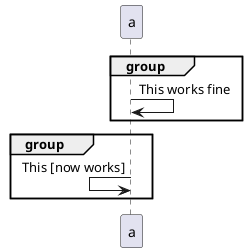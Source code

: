 {
  "sha1": "1amav2bsetnl8r27w1q1iq7h5mnmfo",
  "insertion": {
    "when": "2024-06-06T17:24:18.715Z",
    "url": "https://github.com/plantuml/plantuml/pull/1777",
    "user": "plantuml@gmail.com"
  }
}
@startuml
group
    a -> a : This works fine
end

group
    a <- a : This [now works]
end
@enduml
